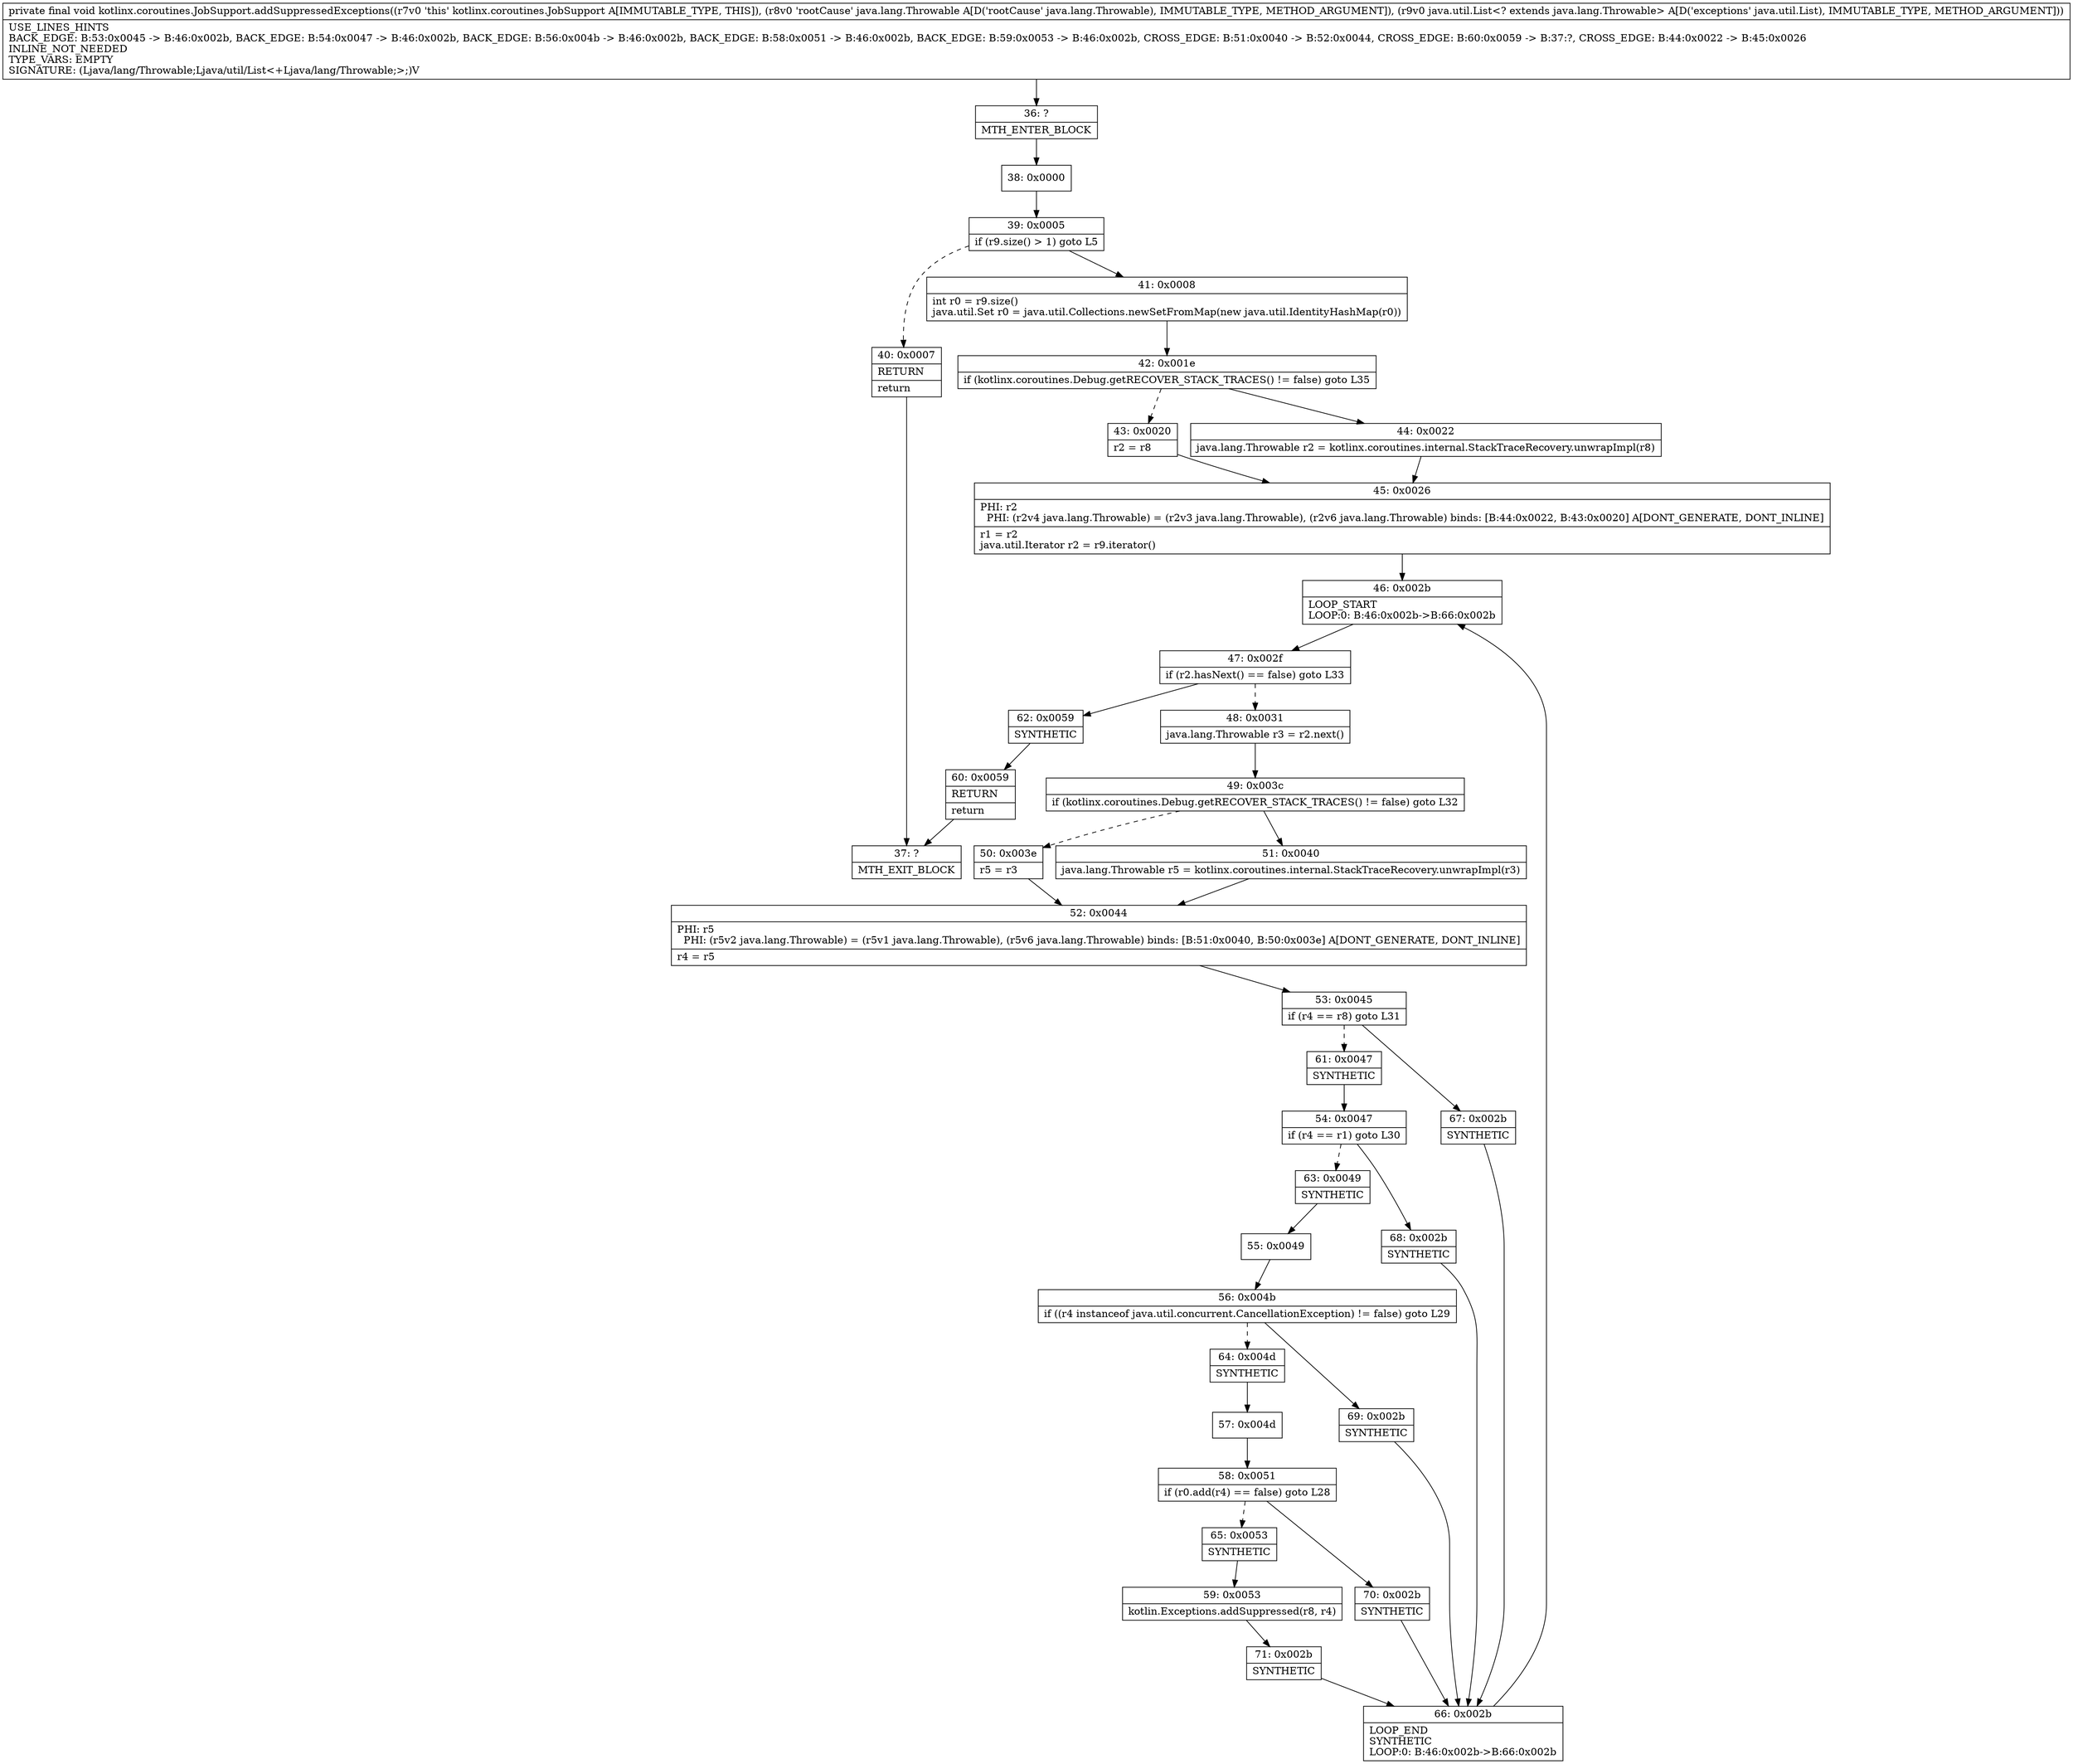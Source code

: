digraph "CFG forkotlinx.coroutines.JobSupport.addSuppressedExceptions(Ljava\/lang\/Throwable;Ljava\/util\/List;)V" {
Node_36 [shape=record,label="{36\:\ ?|MTH_ENTER_BLOCK\l}"];
Node_38 [shape=record,label="{38\:\ 0x0000}"];
Node_39 [shape=record,label="{39\:\ 0x0005|if (r9.size() \> 1) goto L5\l}"];
Node_40 [shape=record,label="{40\:\ 0x0007|RETURN\l|return\l}"];
Node_37 [shape=record,label="{37\:\ ?|MTH_EXIT_BLOCK\l}"];
Node_41 [shape=record,label="{41\:\ 0x0008|int r0 = r9.size()\ljava.util.Set r0 = java.util.Collections.newSetFromMap(new java.util.IdentityHashMap(r0))\l}"];
Node_42 [shape=record,label="{42\:\ 0x001e|if (kotlinx.coroutines.Debug.getRECOVER_STACK_TRACES() != false) goto L35\l}"];
Node_43 [shape=record,label="{43\:\ 0x0020|r2 = r8\l}"];
Node_45 [shape=record,label="{45\:\ 0x0026|PHI: r2 \l  PHI: (r2v4 java.lang.Throwable) = (r2v3 java.lang.Throwable), (r2v6 java.lang.Throwable) binds: [B:44:0x0022, B:43:0x0020] A[DONT_GENERATE, DONT_INLINE]\l|r1 = r2\ljava.util.Iterator r2 = r9.iterator()\l}"];
Node_46 [shape=record,label="{46\:\ 0x002b|LOOP_START\lLOOP:0: B:46:0x002b\-\>B:66:0x002b\l}"];
Node_47 [shape=record,label="{47\:\ 0x002f|if (r2.hasNext() == false) goto L33\l}"];
Node_48 [shape=record,label="{48\:\ 0x0031|java.lang.Throwable r3 = r2.next()\l}"];
Node_49 [shape=record,label="{49\:\ 0x003c|if (kotlinx.coroutines.Debug.getRECOVER_STACK_TRACES() != false) goto L32\l}"];
Node_50 [shape=record,label="{50\:\ 0x003e|r5 = r3\l}"];
Node_52 [shape=record,label="{52\:\ 0x0044|PHI: r5 \l  PHI: (r5v2 java.lang.Throwable) = (r5v1 java.lang.Throwable), (r5v6 java.lang.Throwable) binds: [B:51:0x0040, B:50:0x003e] A[DONT_GENERATE, DONT_INLINE]\l|r4 = r5\l}"];
Node_53 [shape=record,label="{53\:\ 0x0045|if (r4 == r8) goto L31\l}"];
Node_61 [shape=record,label="{61\:\ 0x0047|SYNTHETIC\l}"];
Node_54 [shape=record,label="{54\:\ 0x0047|if (r4 == r1) goto L30\l}"];
Node_63 [shape=record,label="{63\:\ 0x0049|SYNTHETIC\l}"];
Node_55 [shape=record,label="{55\:\ 0x0049}"];
Node_56 [shape=record,label="{56\:\ 0x004b|if ((r4 instanceof java.util.concurrent.CancellationException) != false) goto L29\l}"];
Node_64 [shape=record,label="{64\:\ 0x004d|SYNTHETIC\l}"];
Node_57 [shape=record,label="{57\:\ 0x004d}"];
Node_58 [shape=record,label="{58\:\ 0x0051|if (r0.add(r4) == false) goto L28\l}"];
Node_65 [shape=record,label="{65\:\ 0x0053|SYNTHETIC\l}"];
Node_59 [shape=record,label="{59\:\ 0x0053|kotlin.Exceptions.addSuppressed(r8, r4)\l}"];
Node_71 [shape=record,label="{71\:\ 0x002b|SYNTHETIC\l}"];
Node_66 [shape=record,label="{66\:\ 0x002b|LOOP_END\lSYNTHETIC\lLOOP:0: B:46:0x002b\-\>B:66:0x002b\l}"];
Node_70 [shape=record,label="{70\:\ 0x002b|SYNTHETIC\l}"];
Node_69 [shape=record,label="{69\:\ 0x002b|SYNTHETIC\l}"];
Node_68 [shape=record,label="{68\:\ 0x002b|SYNTHETIC\l}"];
Node_67 [shape=record,label="{67\:\ 0x002b|SYNTHETIC\l}"];
Node_51 [shape=record,label="{51\:\ 0x0040|java.lang.Throwable r5 = kotlinx.coroutines.internal.StackTraceRecovery.unwrapImpl(r3)\l}"];
Node_62 [shape=record,label="{62\:\ 0x0059|SYNTHETIC\l}"];
Node_60 [shape=record,label="{60\:\ 0x0059|RETURN\l|return\l}"];
Node_44 [shape=record,label="{44\:\ 0x0022|java.lang.Throwable r2 = kotlinx.coroutines.internal.StackTraceRecovery.unwrapImpl(r8)\l}"];
MethodNode[shape=record,label="{private final void kotlinx.coroutines.JobSupport.addSuppressedExceptions((r7v0 'this' kotlinx.coroutines.JobSupport A[IMMUTABLE_TYPE, THIS]), (r8v0 'rootCause' java.lang.Throwable A[D('rootCause' java.lang.Throwable), IMMUTABLE_TYPE, METHOD_ARGUMENT]), (r9v0 java.util.List\<? extends java.lang.Throwable\> A[D('exceptions' java.util.List), IMMUTABLE_TYPE, METHOD_ARGUMENT]))  | USE_LINES_HINTS\lBACK_EDGE: B:53:0x0045 \-\> B:46:0x002b, BACK_EDGE: B:54:0x0047 \-\> B:46:0x002b, BACK_EDGE: B:56:0x004b \-\> B:46:0x002b, BACK_EDGE: B:58:0x0051 \-\> B:46:0x002b, BACK_EDGE: B:59:0x0053 \-\> B:46:0x002b, CROSS_EDGE: B:51:0x0040 \-\> B:52:0x0044, CROSS_EDGE: B:60:0x0059 \-\> B:37:?, CROSS_EDGE: B:44:0x0022 \-\> B:45:0x0026\lINLINE_NOT_NEEDED\lTYPE_VARS: EMPTY\lSIGNATURE: (Ljava\/lang\/Throwable;Ljava\/util\/List\<+Ljava\/lang\/Throwable;\>;)V\l}"];
MethodNode -> Node_36;Node_36 -> Node_38;
Node_38 -> Node_39;
Node_39 -> Node_40[style=dashed];
Node_39 -> Node_41;
Node_40 -> Node_37;
Node_41 -> Node_42;
Node_42 -> Node_43[style=dashed];
Node_42 -> Node_44;
Node_43 -> Node_45;
Node_45 -> Node_46;
Node_46 -> Node_47;
Node_47 -> Node_48[style=dashed];
Node_47 -> Node_62;
Node_48 -> Node_49;
Node_49 -> Node_50[style=dashed];
Node_49 -> Node_51;
Node_50 -> Node_52;
Node_52 -> Node_53;
Node_53 -> Node_61[style=dashed];
Node_53 -> Node_67;
Node_61 -> Node_54;
Node_54 -> Node_63[style=dashed];
Node_54 -> Node_68;
Node_63 -> Node_55;
Node_55 -> Node_56;
Node_56 -> Node_64[style=dashed];
Node_56 -> Node_69;
Node_64 -> Node_57;
Node_57 -> Node_58;
Node_58 -> Node_65[style=dashed];
Node_58 -> Node_70;
Node_65 -> Node_59;
Node_59 -> Node_71;
Node_71 -> Node_66;
Node_66 -> Node_46;
Node_70 -> Node_66;
Node_69 -> Node_66;
Node_68 -> Node_66;
Node_67 -> Node_66;
Node_51 -> Node_52;
Node_62 -> Node_60;
Node_60 -> Node_37;
Node_44 -> Node_45;
}

